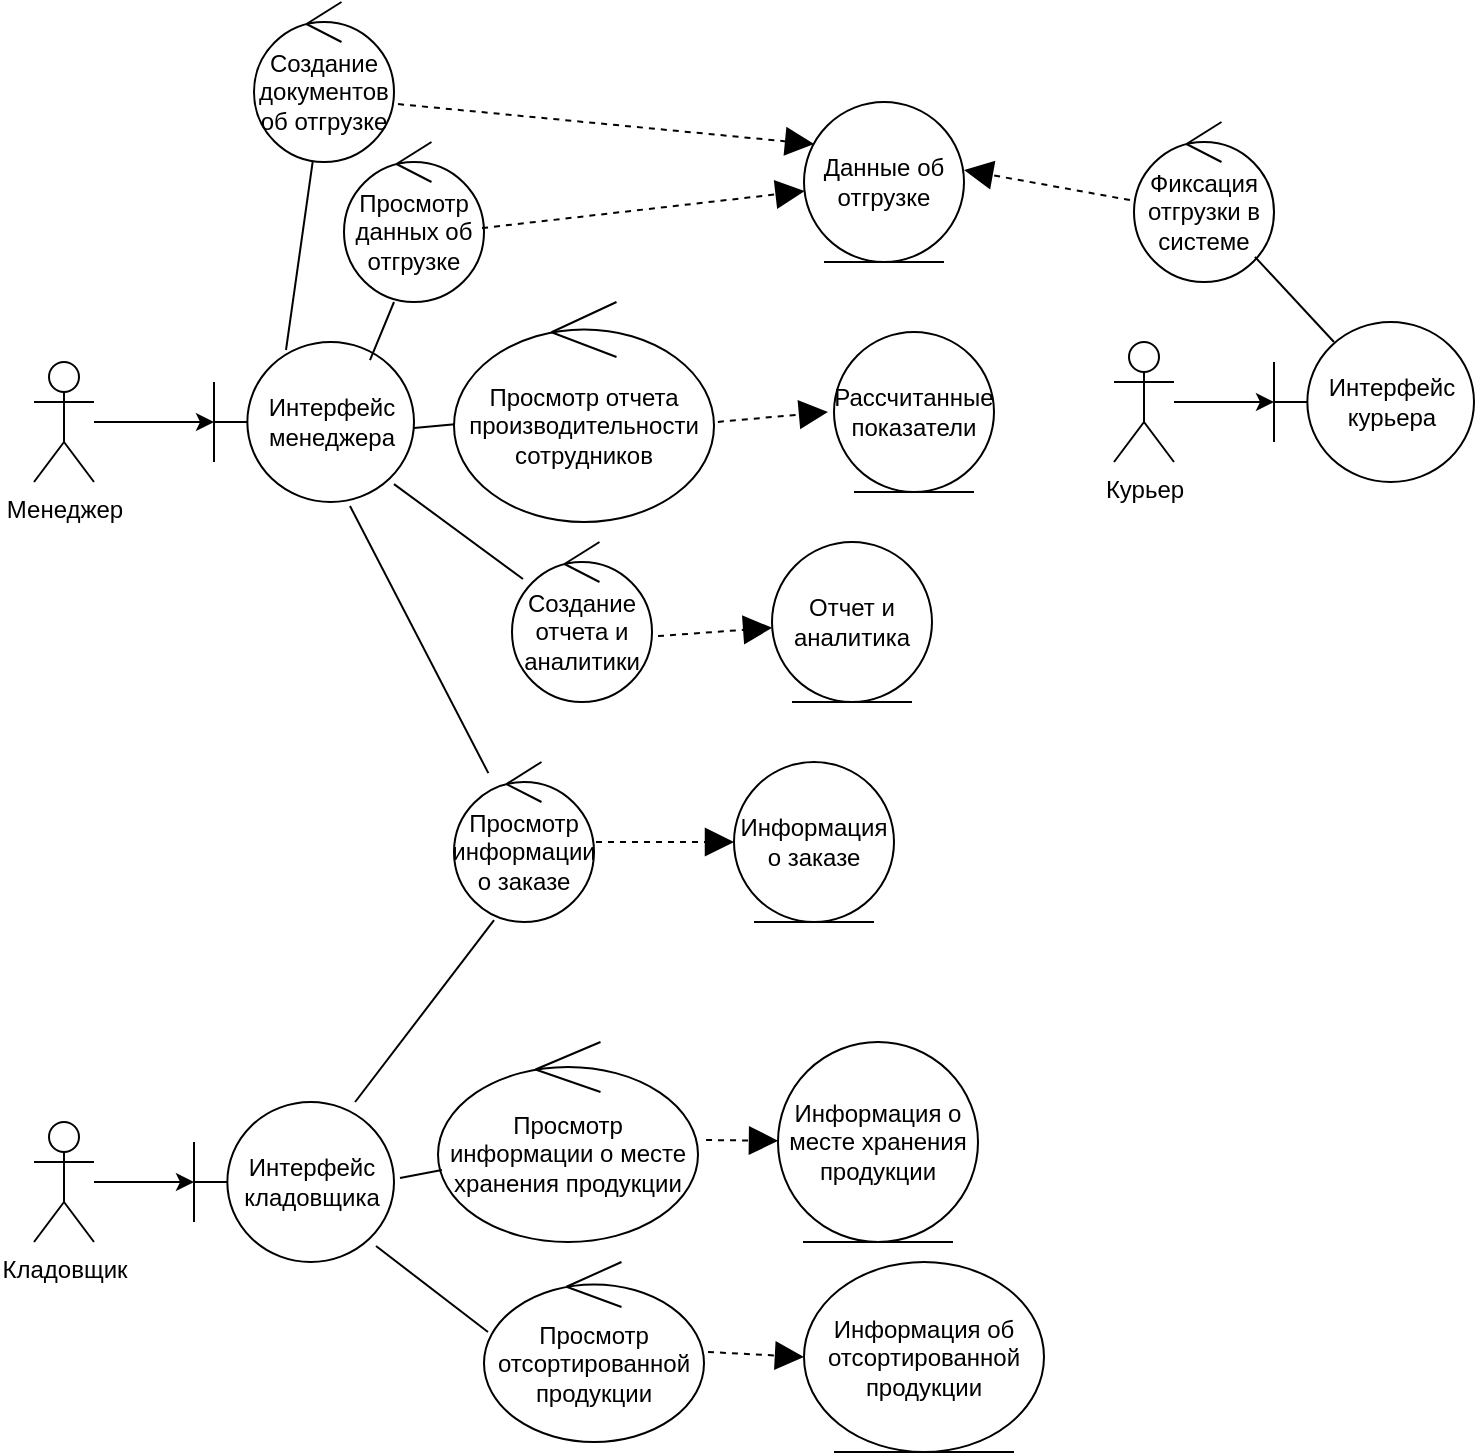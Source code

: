 <mxfile version="28.2.7">
  <diagram name="Страница — 1" id="Cmj4addt4Zna9MlmtnfC">
    <mxGraphModel dx="703" dy="776" grid="1" gridSize="10" guides="1" tooltips="1" connect="1" arrows="1" fold="1" page="1" pageScale="1" pageWidth="827" pageHeight="1169" math="0" shadow="0">
      <root>
        <mxCell id="0" />
        <mxCell id="1" parent="0" />
        <mxCell id="CVHEghk_Nnfj6qceOMS--4" value="" style="edgeStyle=orthogonalEdgeStyle;rounded=0;orthogonalLoop=1;jettySize=auto;html=1;" edge="1" parent="1" source="CVHEghk_Nnfj6qceOMS--1" target="CVHEghk_Nnfj6qceOMS--3">
          <mxGeometry relative="1" as="geometry" />
        </mxCell>
        <mxCell id="CVHEghk_Nnfj6qceOMS--1" value="Менеджер" style="shape=umlActor;verticalLabelPosition=bottom;verticalAlign=top;html=1;outlineConnect=0;" vertex="1" parent="1">
          <mxGeometry x="54" y="230" width="30" height="60" as="geometry" />
        </mxCell>
        <mxCell id="CVHEghk_Nnfj6qceOMS--3" value="Интерфейс менеджера" style="shape=umlBoundary;whiteSpace=wrap;html=1;" vertex="1" parent="1">
          <mxGeometry x="144" y="220" width="100" height="80" as="geometry" />
        </mxCell>
        <mxCell id="CVHEghk_Nnfj6qceOMS--5" value="Просмотр информации о заказе" style="ellipse;shape=umlControl;whiteSpace=wrap;html=1;" vertex="1" parent="1">
          <mxGeometry x="264" y="430" width="70" height="80" as="geometry" />
        </mxCell>
        <mxCell id="CVHEghk_Nnfj6qceOMS--6" value="Просмотр данных об отгрузке" style="ellipse;shape=umlControl;whiteSpace=wrap;html=1;" vertex="1" parent="1">
          <mxGeometry x="209" y="120" width="70" height="80" as="geometry" />
        </mxCell>
        <mxCell id="CVHEghk_Nnfj6qceOMS--7" value="Просмотр отчета производительности сотрудников" style="ellipse;shape=umlControl;whiteSpace=wrap;html=1;" vertex="1" parent="1">
          <mxGeometry x="264" y="200" width="130" height="110" as="geometry" />
        </mxCell>
        <mxCell id="CVHEghk_Nnfj6qceOMS--8" value="Создание отчета и аналитики" style="ellipse;shape=umlControl;whiteSpace=wrap;html=1;" vertex="1" parent="1">
          <mxGeometry x="293" y="320" width="70" height="80" as="geometry" />
        </mxCell>
        <mxCell id="CVHEghk_Nnfj6qceOMS--9" value="Информация о заказе" style="ellipse;shape=umlEntity;whiteSpace=wrap;html=1;" vertex="1" parent="1">
          <mxGeometry x="404" y="430" width="80" height="80" as="geometry" />
        </mxCell>
        <mxCell id="CVHEghk_Nnfj6qceOMS--10" value="Данные об отгрузке" style="ellipse;shape=umlEntity;whiteSpace=wrap;html=1;" vertex="1" parent="1">
          <mxGeometry x="439" y="100" width="80" height="80" as="geometry" />
        </mxCell>
        <mxCell id="CVHEghk_Nnfj6qceOMS--11" value="Рассчитанные показатели" style="ellipse;shape=umlEntity;whiteSpace=wrap;html=1;" vertex="1" parent="1">
          <mxGeometry x="454" y="215" width="80" height="80" as="geometry" />
        </mxCell>
        <mxCell id="CVHEghk_Nnfj6qceOMS--12" value="Отчет и аналитика" style="ellipse;shape=umlEntity;whiteSpace=wrap;html=1;" vertex="1" parent="1">
          <mxGeometry x="423" y="320" width="80" height="80" as="geometry" />
        </mxCell>
        <mxCell id="CVHEghk_Nnfj6qceOMS--14" value="" style="endArrow=none;html=1;rounded=0;entryX=0.68;entryY=1.025;entryDx=0;entryDy=0;entryPerimeter=0;" edge="1" parent="1" source="CVHEghk_Nnfj6qceOMS--5" target="CVHEghk_Nnfj6qceOMS--3">
          <mxGeometry width="50" height="50" relative="1" as="geometry">
            <mxPoint x="94" y="450" as="sourcePoint" />
            <mxPoint x="144" y="400" as="targetPoint" />
          </mxGeometry>
        </mxCell>
        <mxCell id="CVHEghk_Nnfj6qceOMS--15" value="" style="endArrow=none;html=1;rounded=0;entryX=0.357;entryY=1;entryDx=0;entryDy=0;entryPerimeter=0;exitX=0.78;exitY=0.113;exitDx=0;exitDy=0;exitPerimeter=0;" edge="1" parent="1" source="CVHEghk_Nnfj6qceOMS--3" target="CVHEghk_Nnfj6qceOMS--6">
          <mxGeometry width="50" height="50" relative="1" as="geometry">
            <mxPoint x="74" y="410" as="sourcePoint" />
            <mxPoint x="124" y="360" as="targetPoint" />
          </mxGeometry>
        </mxCell>
        <mxCell id="CVHEghk_Nnfj6qceOMS--16" value="" style="endArrow=none;html=1;rounded=0;entryX=1;entryY=0.538;entryDx=0;entryDy=0;entryPerimeter=0;" edge="1" parent="1" source="CVHEghk_Nnfj6qceOMS--7" target="CVHEghk_Nnfj6qceOMS--3">
          <mxGeometry width="50" height="50" relative="1" as="geometry">
            <mxPoint x="34" y="410" as="sourcePoint" />
            <mxPoint x="84" y="360" as="targetPoint" />
            <Array as="points" />
          </mxGeometry>
        </mxCell>
        <mxCell id="CVHEghk_Nnfj6qceOMS--17" value="" style="endArrow=none;html=1;rounded=0;entryX=0.9;entryY=0.888;entryDx=0;entryDy=0;entryPerimeter=0;" edge="1" parent="1" source="CVHEghk_Nnfj6qceOMS--8" target="CVHEghk_Nnfj6qceOMS--3">
          <mxGeometry width="50" height="50" relative="1" as="geometry">
            <mxPoint x="64" y="520" as="sourcePoint" />
            <mxPoint x="114" y="470" as="targetPoint" />
          </mxGeometry>
        </mxCell>
        <mxCell id="CVHEghk_Nnfj6qceOMS--18" value="" style="endArrow=block;dashed=1;endFill=1;endSize=12;html=1;rounded=0;curved=0;entryX=0;entryY=0.5;entryDx=0;entryDy=0;" edge="1" parent="1" target="CVHEghk_Nnfj6qceOMS--9">
          <mxGeometry width="160" relative="1" as="geometry">
            <mxPoint x="335" y="470" as="sourcePoint" />
            <mxPoint x="394" y="870" as="targetPoint" />
          </mxGeometry>
        </mxCell>
        <mxCell id="CVHEghk_Nnfj6qceOMS--19" value="" style="endArrow=block;dashed=1;endFill=1;endSize=12;html=1;rounded=0;curved=0;exitX=0.986;exitY=0.538;exitDx=0;exitDy=0;exitPerimeter=0;" edge="1" parent="1" source="CVHEghk_Nnfj6qceOMS--6" target="CVHEghk_Nnfj6qceOMS--10">
          <mxGeometry width="160" relative="1" as="geometry">
            <mxPoint x="469" y="70" as="sourcePoint" />
            <mxPoint x="538" y="70" as="targetPoint" />
          </mxGeometry>
        </mxCell>
        <mxCell id="CVHEghk_Nnfj6qceOMS--20" value="" style="endArrow=block;dashed=1;endFill=1;endSize=12;html=1;rounded=0;curved=0;exitX=1.015;exitY=0.545;exitDx=0;exitDy=0;exitPerimeter=0;" edge="1" parent="1" source="CVHEghk_Nnfj6qceOMS--7">
          <mxGeometry width="160" relative="1" as="geometry">
            <mxPoint x="484" y="350" as="sourcePoint" />
            <mxPoint x="451" y="255" as="targetPoint" />
          </mxGeometry>
        </mxCell>
        <mxCell id="CVHEghk_Nnfj6qceOMS--21" value="" style="endArrow=block;dashed=1;endFill=1;endSize=12;html=1;rounded=0;curved=0;exitX=1.043;exitY=0.588;exitDx=0;exitDy=0;exitPerimeter=0;" edge="1" parent="1" source="CVHEghk_Nnfj6qceOMS--8" target="CVHEghk_Nnfj6qceOMS--12">
          <mxGeometry width="160" relative="1" as="geometry">
            <mxPoint x="533" y="400" as="sourcePoint" />
            <mxPoint x="602" y="400" as="targetPoint" />
          </mxGeometry>
        </mxCell>
        <mxCell id="CVHEghk_Nnfj6qceOMS--24" value="" style="edgeStyle=orthogonalEdgeStyle;rounded=0;orthogonalLoop=1;jettySize=auto;html=1;" edge="1" parent="1" source="CVHEghk_Nnfj6qceOMS--22" target="CVHEghk_Nnfj6qceOMS--23">
          <mxGeometry relative="1" as="geometry" />
        </mxCell>
        <mxCell id="CVHEghk_Nnfj6qceOMS--22" value="Кладовщик" style="shape=umlActor;verticalLabelPosition=bottom;verticalAlign=top;html=1;outlineConnect=0;" vertex="1" parent="1">
          <mxGeometry x="54" y="610" width="30" height="60" as="geometry" />
        </mxCell>
        <mxCell id="CVHEghk_Nnfj6qceOMS--23" value="Интерфейс кладовщика" style="shape=umlBoundary;whiteSpace=wrap;html=1;" vertex="1" parent="1">
          <mxGeometry x="134" y="600" width="100" height="80" as="geometry" />
        </mxCell>
        <mxCell id="CVHEghk_Nnfj6qceOMS--25" value="Просмотр отсортированной продукции" style="ellipse;shape=umlControl;whiteSpace=wrap;html=1;" vertex="1" parent="1">
          <mxGeometry x="279" y="680" width="110" height="90" as="geometry" />
        </mxCell>
        <mxCell id="CVHEghk_Nnfj6qceOMS--26" value="Просмотр информации о месте хранения продукции" style="ellipse;shape=umlControl;whiteSpace=wrap;html=1;" vertex="1" parent="1">
          <mxGeometry x="256" y="570" width="130" height="100" as="geometry" />
        </mxCell>
        <mxCell id="CVHEghk_Nnfj6qceOMS--27" value="Информация о месте хранения продукции" style="ellipse;shape=umlEntity;whiteSpace=wrap;html=1;" vertex="1" parent="1">
          <mxGeometry x="426" y="570" width="100" height="100" as="geometry" />
        </mxCell>
        <mxCell id="CVHEghk_Nnfj6qceOMS--28" value="Информация об отсортированной продукции" style="ellipse;shape=umlEntity;whiteSpace=wrap;html=1;" vertex="1" parent="1">
          <mxGeometry x="439" y="680" width="120" height="95" as="geometry" />
        </mxCell>
        <mxCell id="CVHEghk_Nnfj6qceOMS--29" value="" style="endArrow=none;html=1;rounded=0;exitX=0.015;exitY=0.64;exitDx=0;exitDy=0;exitPerimeter=0;entryX=1.03;entryY=0.475;entryDx=0;entryDy=0;entryPerimeter=0;" edge="1" parent="1" source="CVHEghk_Nnfj6qceOMS--26" target="CVHEghk_Nnfj6qceOMS--23">
          <mxGeometry width="50" height="50" relative="1" as="geometry">
            <mxPoint x="226" y="640" as="sourcePoint" />
            <mxPoint x="234" y="668" as="targetPoint" />
            <Array as="points" />
          </mxGeometry>
        </mxCell>
        <mxCell id="CVHEghk_Nnfj6qceOMS--30" value="" style="endArrow=none;html=1;rounded=0;exitX=0.018;exitY=0.389;exitDx=0;exitDy=0;exitPerimeter=0;entryX=0.91;entryY=0.9;entryDx=0;entryDy=0;entryPerimeter=0;" edge="1" parent="1" source="CVHEghk_Nnfj6qceOMS--25" target="CVHEghk_Nnfj6qceOMS--23">
          <mxGeometry width="50" height="50" relative="1" as="geometry">
            <mxPoint x="196" y="860" as="sourcePoint" />
            <mxPoint x="242" y="724" as="targetPoint" />
          </mxGeometry>
        </mxCell>
        <mxCell id="CVHEghk_Nnfj6qceOMS--31" value="" style="endArrow=block;dashed=1;endFill=1;endSize=12;html=1;rounded=0;curved=0;exitX=1.031;exitY=0.49;exitDx=0;exitDy=0;exitPerimeter=0;" edge="1" parent="1" source="CVHEghk_Nnfj6qceOMS--26" target="CVHEghk_Nnfj6qceOMS--27">
          <mxGeometry width="160" relative="1" as="geometry">
            <mxPoint x="426" y="385" as="sourcePoint" />
            <mxPoint x="481" y="380" as="targetPoint" />
          </mxGeometry>
        </mxCell>
        <mxCell id="CVHEghk_Nnfj6qceOMS--32" value="" style="endArrow=block;dashed=1;endFill=1;endSize=12;html=1;rounded=0;curved=0;exitX=1.018;exitY=0.5;exitDx=0;exitDy=0;exitPerimeter=0;entryX=0;entryY=0.5;entryDx=0;entryDy=0;" edge="1" parent="1" source="CVHEghk_Nnfj6qceOMS--25" target="CVHEghk_Nnfj6qceOMS--28">
          <mxGeometry width="160" relative="1" as="geometry">
            <mxPoint x="399" y="690" as="sourcePoint" />
            <mxPoint x="435" y="690" as="targetPoint" />
          </mxGeometry>
        </mxCell>
        <mxCell id="CVHEghk_Nnfj6qceOMS--38" value="" style="endArrow=none;html=1;rounded=0;entryX=0.286;entryY=0.988;entryDx=0;entryDy=0;entryPerimeter=0;" edge="1" parent="1" source="CVHEghk_Nnfj6qceOMS--23" target="CVHEghk_Nnfj6qceOMS--5">
          <mxGeometry width="50" height="50" relative="1" as="geometry">
            <mxPoint x="94" y="570" as="sourcePoint" />
            <mxPoint x="225.03" y="579.04" as="targetPoint" />
          </mxGeometry>
        </mxCell>
        <mxCell id="CVHEghk_Nnfj6qceOMS--41" value="" style="edgeStyle=orthogonalEdgeStyle;rounded=0;orthogonalLoop=1;jettySize=auto;html=1;" edge="1" parent="1" source="CVHEghk_Nnfj6qceOMS--39" target="CVHEghk_Nnfj6qceOMS--40">
          <mxGeometry relative="1" as="geometry" />
        </mxCell>
        <mxCell id="CVHEghk_Nnfj6qceOMS--39" value="Курьер" style="shape=umlActor;verticalLabelPosition=bottom;verticalAlign=top;html=1;outlineConnect=0;" vertex="1" parent="1">
          <mxGeometry x="594" y="220" width="30" height="60" as="geometry" />
        </mxCell>
        <mxCell id="CVHEghk_Nnfj6qceOMS--40" value="Интерфейс курьера" style="shape=umlBoundary;whiteSpace=wrap;html=1;" vertex="1" parent="1">
          <mxGeometry x="674" y="210" width="100" height="80" as="geometry" />
        </mxCell>
        <mxCell id="CVHEghk_Nnfj6qceOMS--42" value="Фиксация отгрузки в системе" style="ellipse;shape=umlControl;whiteSpace=wrap;html=1;" vertex="1" parent="1">
          <mxGeometry x="604" y="110" width="70" height="80" as="geometry" />
        </mxCell>
        <mxCell id="CVHEghk_Nnfj6qceOMS--43" value="Создание документов об отгрузке" style="ellipse;shape=umlControl;whiteSpace=wrap;html=1;" vertex="1" parent="1">
          <mxGeometry x="164" y="50" width="70" height="80" as="geometry" />
        </mxCell>
        <mxCell id="CVHEghk_Nnfj6qceOMS--44" value="" style="endArrow=none;html=1;rounded=0;entryX=0.36;entryY=0.05;entryDx=0;entryDy=0;entryPerimeter=0;" edge="1" parent="1" source="CVHEghk_Nnfj6qceOMS--43" target="CVHEghk_Nnfj6qceOMS--3">
          <mxGeometry width="50" height="50" relative="1" as="geometry">
            <mxPoint x="364" y="310" as="sourcePoint" />
            <mxPoint x="414" y="260" as="targetPoint" />
          </mxGeometry>
        </mxCell>
        <mxCell id="CVHEghk_Nnfj6qceOMS--45" value="" style="endArrow=block;dashed=1;endFill=1;endSize=12;html=1;rounded=0;curved=0;exitX=1.029;exitY=0.638;exitDx=0;exitDy=0;exitPerimeter=0;entryX=0.063;entryY=0.263;entryDx=0;entryDy=0;entryPerimeter=0;" edge="1" parent="1" source="CVHEghk_Nnfj6qceOMS--43" target="CVHEghk_Nnfj6qceOMS--10">
          <mxGeometry width="160" relative="1" as="geometry">
            <mxPoint x="284" y="162" as="sourcePoint" />
            <mxPoint x="335" y="160" as="targetPoint" />
          </mxGeometry>
        </mxCell>
        <mxCell id="CVHEghk_Nnfj6qceOMS--46" value="" style="endArrow=none;html=1;rounded=0;" edge="1" parent="1" target="CVHEghk_Nnfj6qceOMS--42">
          <mxGeometry width="50" height="50" relative="1" as="geometry">
            <mxPoint x="704" y="220" as="sourcePoint" />
            <mxPoint x="754" y="80" as="targetPoint" />
          </mxGeometry>
        </mxCell>
        <mxCell id="CVHEghk_Nnfj6qceOMS--47" value="" style="endArrow=block;dashed=1;endFill=1;endSize=12;html=1;rounded=0;curved=0;exitX=-0.029;exitY=0.488;exitDx=0;exitDy=0;exitPerimeter=0;entryX=1;entryY=0.425;entryDx=0;entryDy=0;entryPerimeter=0;" edge="1" parent="1" source="CVHEghk_Nnfj6qceOMS--42" target="CVHEghk_Nnfj6qceOMS--10">
          <mxGeometry width="160" relative="1" as="geometry">
            <mxPoint x="324" y="110" as="sourcePoint" />
            <mxPoint x="532" y="130" as="targetPoint" />
          </mxGeometry>
        </mxCell>
      </root>
    </mxGraphModel>
  </diagram>
</mxfile>
